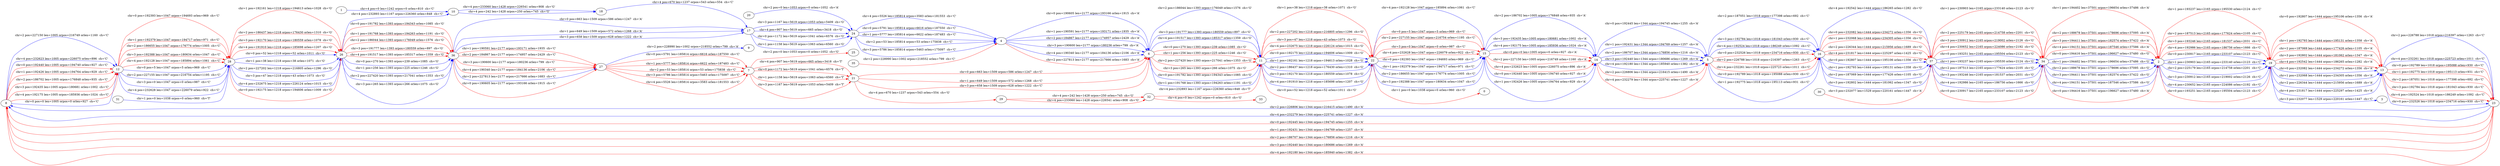 digraph G
{
rankdir=LR
8 -> 12 [color="blue", label="chr=0 pos=0 len=1005 orpos=0 orlen=927  ch='C'"];
12 -> 28 [color="blue", label="chr=0 pos=5 len=1047 orpos=5 orlen=969  ch='C'"];
28 -> 26 [color="blue", label="chr=0 pos=52 len=1218 orpos=52 orlen=1011  ch='G'"];
26 -> 36 [color="blue", label="chr=0 pos=270 len=1393 orpos=239 orlen=1085  ch='G'"];
36 -> 17 [color="blue", label="chr=0 pos=663 len=1509 orpos=586 orlen=1247  ch='A'"];
17 -> 24 [color="blue", label="chr=0 pos=1172 len=5619 orpos=1041 orlen=6576  ch='G'"];
24 -> 4 [color="blue", label="chr=0 pos=5791 len=185814 orpos=6616 orlen=187550  ch='C'"];
4 -> 6 [color="blue", label="chr=0 pos=190605 len=2177 orpos=193166 orlen=1915  ch='A'"];
6 -> 11 [color="blue", label="chr=0 pos=191782 len=1393 orpos=194343 orlen=1085  ch='G'"];
11 -> 22 [color="blue", label="chr=0 pos=192175 len=1218 orpos=194606 orlen=1009  ch='G'"];
22 -> 15 [color="blue", label="chr=0 pos=192393 len=1047 orpos=194693 orlen=969  ch='C'"];
15 -> 14 [color="blue", label="chr=0 pos=192440 len=1005 orpos=194740 orlen=927  ch='A'"];
14 -> 5 [color="blue", label="chr=0 pos=192445 len=1344 orpos=194745 orlen=1255  ch='A'"];
5 -> 16 [color="blue", label="chr=0 pos=192789 len=1018 orpos=195088 orlen=930  ch='C'"];
16 -> 37 [color="blue", label="chr=0 pos=192807 len=1444 orpos=195106 orlen=1356  ch='G'"];
37 -> 34 [color="blue", label="chr=0 pos=193251 len=2165 orpos=195504 orlen=2123  ch='G'"];
34 -> 2 [color="blue", label="chr=0 pos=194416 len=37501 orpos=196627 orlen=37480  ch='G'"];
2 -> 19 [color="blue", label="chr=0 pos=230917 len=2165 orpos=233107 orlen=2123  ch='C'"];
19 -> 13 [color="blue", label="chr=0 pos=232082 len=1444 orpos=234272 orlen=1356  ch='A'"];
13 -> 23 [color="blue", label="chr=0 pos=232526 len=1018 orpos=234716 orlen=930  ch='C'"];
31 -> 28 [color="blue", label="chr=1 pos=0 len=1038 orpos=0 orlen=960  ch='T'"];
28 -> 26 [color="blue", label="chr=1 pos=38 len=1218 orpos=38 orlen=1071  ch='G'"];
26 -> 36 [color="blue", label="chr=1 pos=256 len=1393 orpos=225 orlen=1246  ch='G'"];
36 -> 17 [color="blue", label="chr=1 pos=649 len=1509 orpos=572 orlen=1268  ch='A'"];
17 -> 24 [color="blue", label="chr=1 pos=1158 len=5619 orpos=1063 orlen=6560  ch='G'"];
24 -> 4 [color="blue", label="chr=1 pos=5777 len=185814 orpos=6622 orlen=187483  ch='C'"];
4 -> 6 [color="blue", label="chr=1 pos=190591 len=2177 orpos=193171 orlen=1935  ch='A'"];
6 -> 11 [color="blue", label="chr=1 pos=191768 len=1393 orpos=194263 orlen=1191  ch='G'"];
11 -> 22 [color="blue", label="chr=1 pos=192161 len=1218 orpos=194613 orlen=1028  ch='G'"];
22 -> 15 [color="blue", label="chr=1 pos=192379 len=1047 orpos=194717 orlen=971  ch='C'"];
15 -> 14 [color="blue", label="chr=1 pos=192426 len=1005 orpos=194764 orlen=929  ch='A'"];
14 -> 5 [color="blue", label="chr=1 pos=192431 len=1344 orpos=194769 orlen=1257  ch='A'"];
5 -> 16 [color="blue", label="chr=1 pos=192775 len=1018 orpos=195113 orlen=931  ch='C'"];
16 -> 37 [color="blue", label="chr=1 pos=192793 len=1444 orpos=195131 orlen=1358  ch='G'"];
37 -> 34 [color="blue", label="chr=1 pos=193237 len=2165 orpos=195530 orlen=2124  ch='G'"];
34 -> 2 [color="blue", label="chr=1 pos=194402 len=37501 orpos=196654 orlen=37486  ch='G'"];
2 -> 19 [color="blue", label="chr=1 pos=230903 len=2165 orpos=233140 orlen=2123  ch='C'"];
19 -> 13 [color="blue", label="chr=1 pos=232068 len=1444 orpos=234305 orlen=1356  ch='A'"];
20 -> 24 [color="blue", label="chr=2 pos=0 len=1053 orpos=0 orlen=1052  ch='A'"];
24 -> 4 [color="blue", label="chr=2 pos=53 len=185814 orpos=53 orlen=175838  ch='C'"];
4 -> 6 [color="blue", label="chr=2 pos=184867 len=2177 orpos=174957 orlen=2429  ch='A'"];
6 -> 11 [color="blue", label="chr=2 pos=186044 len=1393 orpos=176049 orlen=1576  ch='G'"];
11 -> 22 [color="blue", label="chr=2 pos=186437 len=1218 orpos=176430 orlen=1310  ch='G'"];
22 -> 15 [color="blue", label="chr=2 pos=186655 len=1047 orpos=176774 orlen=1005  ch='C'"];
15 -> 14 [color="blue", label="chr=2 pos=186702 len=1005 orpos=176848 orlen=935  ch='A'"];
14 -> 5 [color="blue", label="chr=2 pos=186707 len=1344 orpos=176856 orlen=1216  ch='A'"];
5 -> 16 [color="blue", label="chr=2 pos=187051 len=1018 orpos=177398 orlen=692  ch='C'"];
16 -> 37 [color="blue", label="chr=2 pos=187069 len=1444 orpos=177426 orlen=1105  ch='G'"];
37 -> 34 [color="blue", label="chr=2 pos=187513 len=2165 orpos=177624 orlen=2105  ch='G'"];
34 -> 2 [color="blue", label="chr=2 pos=188678 len=37501 orpos=178696 orlen=37095  ch='G'"];
2 -> 19 [color="blue", label="chr=2 pos=225179 len=2165 orpos=214758 orlen=2201  ch='C'"];
19 -> 13 [color="blue", label="chr=2 pos=226344 len=1444 orpos=215956 orlen=1689  ch='A'"];
13 -> 23 [color="blue", label="chr=2 pos=226788 len=1018 orpos=216397 orlen=1263  ch='C'"];
23 -> 8 [color="blue", label="chr=2 pos=226806 len=1344 orpos=216415 orlen=1490  ch='A'"];
8 -> 12 [color="blue", label="chr=2 pos=227150 len=1005 orpos=216749 orlen=1160  ch='C'"];
12 -> 28 [color="blue", label="chr=2 pos=227155 len=1047 orpos=216754 orlen=1195  ch='C'"];
28 -> 26 [color="blue", label="chr=2 pos=227202 len=1218 orpos=216805 orlen=1296  ch='G'"];
26 -> 36 [color="blue", label="chr=2 pos=227420 len=1393 orpos=217041 orlen=1353  ch='G'"];
36 -> 27 [color="blue", label="chr=2 pos=227813 len=2177 orpos=217666 orlen=1683  ch='C'"];
27 -> 9 [color="blue", label="chr=2 pos=228990 len=1002 orpos=218552 orlen=799  ch='A'"];
12 -> 28 [color="blue", label="chr=3 pos=0 len=1047 orpos=0 orlen=987  ch='C'"];
28 -> 26 [color="blue", label="chr=3 pos=47 len=1218 orpos=43 orlen=1073  ch='G'"];
26 -> 36 [color="blue", label="chr=3 pos=265 len=1393 orpos=266 orlen=1075  ch='G'"];
36 -> 17 [color="blue", label="chr=3 pos=658 len=1509 orpos=628 orlen=1222  ch='A'"];
17 -> 24 [color="blue", label="chr=3 pos=1167 len=5619 orpos=1053 orlen=5409  ch='G'"];
24 -> 4 [color="blue", label="chr=3 pos=5786 len=185814 orpos=5463 orlen=175097  ch='C'"];
4 -> 6 [color="blue", label="chr=3 pos=190600 len=2177 orpos=180236 orlen=799  ch='A'"];
6 -> 11 [color="blue", label="chr=3 pos=191777 len=1393 orpos=180559 orlen=897  ch='G'"];
11 -> 22 [color="blue", label="chr=3 pos=192170 len=1218 orpos=180559 orlen=1078  ch='G'"];
22 -> 15 [color="blue", label="chr=3 pos=192388 len=1047 orpos=180634 orlen=1047  ch='C'"];
15 -> 14 [color="blue", label="chr=3 pos=192435 len=1005 orpos=180681 orlen=1002  ch='A'"];
14 -> 5 [color="blue", label="chr=3 pos=192440 len=1344 orpos=180686 orlen=1269  ch='A'"];
5 -> 16 [color="blue", label="chr=3 pos=192784 len=1018 orpos=181043 orlen=930  ch='C'"];
16 -> 37 [color="blue", label="chr=3 pos=192802 len=1444 orpos=181062 orlen=1347  ch='G'"];
37 -> 34 [color="blue", label="chr=3 pos=193246 len=2165 orpos=181537 orlen=2031  ch='G'"];
34 -> 2 [color="blue", label="chr=3 pos=194411 len=37501 orpos=182574 orlen=37422  ch='G'"];
2 -> 19 [color="blue", label="chr=3 pos=230912 len=2165 orpos=219002 orlen=2126  ch='C'"];
19 -> 3 [color="blue", label="chr=3 pos=232077 len=1529 orpos=220161 orlen=1447  ch='C'"];
1 -> 10 [color="blue", label="chr=4 pos=0 len=1242 orpos=0 orlen=810  ch='C'"];
10 -> 18 [color="blue", label="chr=4 pos=242 len=1428 orpos=250 orlen=745  ch='G'"];
18 -> 17 [color="blue", label="chr=4 pos=670 len=1237 orpos=543 orlen=554  ch='C'"];
17 -> 24 [color="blue", label="chr=4 pos=907 len=5619 orpos=665 orlen=3418  ch='G'"];
24 -> 4 [color="blue", label="chr=4 pos=5526 len=185814 orpos=3583 orlen=181553  ch='C'"];
4 -> 6 [color="blue", label="chr=4 pos=190340 len=2177 orpos=184136 orlen=2106  ch='A'"];
6 -> 11 [color="blue", label="chr=4 pos=191517 len=1393 orpos=185317 orlen=1359  ch='G'"];
11 -> 22 [color="blue", label="chr=4 pos=191910 len=1218 orpos=185698 orlen=1207  ch='G'"];
22 -> 15 [color="blue", label="chr=4 pos=192128 len=1047 orpos=185894 orlen=1061  ch='C'"];
15 -> 14 [color="blue", label="chr=4 pos=192175 len=1005 orpos=185936 orlen=1024  ch='A'"];
14 -> 5 [color="blue", label="chr=4 pos=192180 len=1344 orpos=185940 orlen=1382  ch='A'"];
5 -> 16 [color="blue", label="chr=4 pos=192524 len=1018 orpos=186249 orlen=1092  ch='C'"];
16 -> 37 [color="blue", label="chr=4 pos=192542 len=1444 orpos=186265 orlen=1282  ch='G'"];
37 -> 34 [color="blue", label="chr=4 pos=192986 len=2165 orpos=186756 orlen=1666  ch='G'"];
34 -> 2 [color="blue", label="chr=4 pos=194151 len=37501 orpos=187546 orlen=37586  ch='G'"];
2 -> 19 [color="blue", label="chr=4 pos=230652 len=2165 orpos=224086 orlen=2192  ch='C'"];
19 -> 13 [color="blue", label="chr=4 pos=231817 len=1444 orpos=225297 orlen=1425  ch='A'"];
13 -> 23 [color="blue", label="chr=4 pos=232261 len=1018 orpos=225723 orlen=1011  ch='C'"];
23 -> 8 [color="blue", label="chr=4 pos=232279 len=1344 orpos=225741 orlen=1227  ch='A'"];
8 -> 12 [color="blue", label="chr=4 pos=232623 len=1005 orpos=226075 orlen=896  ch='C'"];
12 -> 28 [color="blue", label="chr=4 pos=232628 len=1047 orpos=226079 orlen=922  ch='C'"];
28 -> 26 [color="blue", label="chr=4 pos=232675 len=1218 orpos=226124 orlen=1015  ch='G'"];
26 -> 10 [color="blue", label="chr=4 pos=232893 len=1167 orpos=226360 orlen=848  ch='C'"];
10 -> 18 [color="blue", label="chr=4 pos=233060 len=1428 orpos=226541 orlen=908  ch='G'"];
5 -> 16 [color="red", label="chr=0 pos=232526 len=1018 orpos=234716 orlen=930  ch='C'"];
16 -> 37 [color="red", label="chr=0 pos=232082 len=1444 orpos=234272 orlen=1356  ch='G'"];
37 -> 34 [color="red", label="chr=0 pos=230917 len=2165 orpos=233107 orlen=2123  ch='G'"];
34 -> 2 [color="red", label="chr=0 pos=194416 len=37501 orpos=196627 orlen=37480  ch='A'"];
2 -> 19 [color="red", label="chr=0 pos=193251 len=2165 orpos=195504 orlen=2123  ch='C'"];
19 -> 13 [color="red", label="chr=0 pos=192807 len=1444 orpos=195106 orlen=1356  ch='A'"];
13 -> 23 [color="red", label="chr=0 pos=192789 len=1018 orpos=195088 orlen=930  ch='C'"];
23 -> 8 [color="red", label="chr=0 pos=192445 len=1344 orpos=194745 orlen=1255  ch='A'"];
8 -> 12 [color="red", label="chr=0 pos=192440 len=1005 orpos=194740 orlen=927  ch='C'"];
12 -> 28 [color="red", label="chr=0 pos=192393 len=1047 orpos=194693 orlen=969  ch='C'"];
28 -> 26 [color="red", label="chr=0 pos=192175 len=1218 orpos=194606 orlen=1009  ch='G'"];
26 -> 36 [color="red", label="chr=0 pos=191782 len=1393 orpos=194343 orlen=1085  ch='G'"];
36 -> 27 [color="red", label="chr=0 pos=190605 len=2177 orpos=193166 orlen=1915  ch='C'"];
27 -> 7 [color="red", label="chr=0 pos=5791 len=185814 orpos=6616 orlen=187550  ch='C'"];
7 -> 21 [color="red", label="chr=0 pos=1172 len=5619 orpos=1041 orlen=6576  ch='T'"];
21 -> 6 [color="red", label="chr=0 pos=663 len=1509 orpos=586 orlen=1247  ch='C'"];
6 -> 11 [color="red", label="chr=0 pos=270 len=1393 orpos=239 orlen=1085  ch='G'"];
11 -> 22 [color="red", label="chr=0 pos=52 len=1218 orpos=52 orlen=1011  ch='G'"];
22 -> 15 [color="red", label="chr=0 pos=5 len=1047 orpos=5 orlen=969  ch='C'"];
15 -> 14 [color="red", label="chr=0 pos=0 len=1005 orpos=0 orlen=927  ch='A'"];
16 -> 37 [color="red", label="chr=1 pos=232068 len=1444 orpos=234305 orlen=1356  ch='G'"];
37 -> 34 [color="red", label="chr=1 pos=230903 len=2165 orpos=233140 orlen=2123  ch='G'"];
34 -> 2 [color="red", label="chr=1 pos=194402 len=37501 orpos=196654 orlen=37486  ch='A'"];
2 -> 19 [color="red", label="chr=1 pos=193237 len=2165 orpos=195530 orlen=2124  ch='C'"];
19 -> 13 [color="red", label="chr=1 pos=192793 len=1444 orpos=195131 orlen=1358  ch='A'"];
13 -> 23 [color="red", label="chr=1 pos=192775 len=1018 orpos=195113 orlen=931  ch='C'"];
23 -> 8 [color="red", label="chr=1 pos=192431 len=1344 orpos=194769 orlen=1257  ch='A'"];
8 -> 12 [color="red", label="chr=1 pos=192426 len=1005 orpos=194764 orlen=929  ch='C'"];
12 -> 28 [color="red", label="chr=1 pos=192379 len=1047 orpos=194717 orlen=971  ch='C'"];
28 -> 26 [color="red", label="chr=1 pos=192161 len=1218 orpos=194613 orlen=1028  ch='G'"];
26 -> 36 [color="red", label="chr=1 pos=191768 len=1393 orpos=194263 orlen=1191  ch='G'"];
36 -> 27 [color="red", label="chr=1 pos=190591 len=2177 orpos=193171 orlen=1935  ch='C'"];
27 -> 7 [color="red", label="chr=1 pos=5777 len=185814 orpos=6622 orlen=187483  ch='C'"];
7 -> 21 [color="red", label="chr=1 pos=1158 len=5619 orpos=1063 orlen=6560  ch='T'"];
21 -> 6 [color="red", label="chr=1 pos=649 len=1509 orpos=572 orlen=1268  ch='C'"];
6 -> 11 [color="red", label="chr=1 pos=256 len=1393 orpos=225 orlen=1246  ch='G'"];
11 -> 22 [color="red", label="chr=1 pos=38 len=1218 orpos=38 orlen=1071  ch='G'"];
22 -> 0 [color="red", label="chr=1 pos=0 len=1038 orpos=0 orlen=960  ch='G'"];
35 -> 4 [color="red", label="chr=2 pos=228990 len=1002 orpos=218552 orlen=799  ch='C'"];
4 -> 6 [color="red", label="chr=2 pos=227813 len=2177 orpos=217666 orlen=1683  ch='A'"];
6 -> 11 [color="red", label="chr=2 pos=227420 len=1393 orpos=217041 orlen=1353  ch='G'"];
11 -> 22 [color="red", label="chr=2 pos=227202 len=1218 orpos=216805 orlen=1296  ch='G'"];
22 -> 15 [color="red", label="chr=2 pos=227155 len=1047 orpos=216754 orlen=1195  ch='C'"];
15 -> 14 [color="red", label="chr=2 pos=227150 len=1005 orpos=216749 orlen=1160  ch='A'"];
14 -> 5 [color="red", label="chr=2 pos=226806 len=1344 orpos=216415 orlen=1490  ch='A'"];
5 -> 16 [color="red", label="chr=2 pos=226788 len=1018 orpos=216397 orlen=1263  ch='C'"];
16 -> 37 [color="red", label="chr=2 pos=226344 len=1444 orpos=215956 orlen=1689  ch='G'"];
37 -> 34 [color="red", label="chr=2 pos=225179 len=2165 orpos=214758 orlen=2201  ch='G'"];
34 -> 2 [color="red", label="chr=2 pos=188678 len=37501 orpos=178696 orlen=37095  ch='A'"];
2 -> 19 [color="red", label="chr=2 pos=187513 len=2165 orpos=177624 orlen=2105  ch='C'"];
19 -> 13 [color="red", label="chr=2 pos=187069 len=1444 orpos=177426 orlen=1105  ch='A'"];
13 -> 23 [color="red", label="chr=2 pos=187051 len=1018 orpos=177398 orlen=692  ch='C'"];
23 -> 8 [color="red", label="chr=2 pos=186707 len=1344 orpos=176856 orlen=1216  ch='A'"];
8 -> 12 [color="red", label="chr=2 pos=186702 len=1005 orpos=176848 orlen=935  ch='C'"];
12 -> 28 [color="red", label="chr=2 pos=186655 len=1047 orpos=176774 orlen=1005  ch='C'"];
28 -> 26 [color="red", label="chr=2 pos=186437 len=1218 orpos=176430 orlen=1310  ch='G'"];
26 -> 36 [color="red", label="chr=2 pos=186044 len=1393 orpos=176049 orlen=1576  ch='G'"];
36 -> 27 [color="red", label="chr=2 pos=184867 len=2177 orpos=174957 orlen=2429  ch='C'"];
27 -> 7 [color="red", label="chr=2 pos=53 len=185814 orpos=53 orlen=175838  ch='C'"];
7 -> 25 [color="red", label="chr=2 pos=0 len=1053 orpos=0 orlen=1052  ch='G'"];
30 -> 37 [color="red", label="chr=3 pos=232077 len=1529 orpos=220161 orlen=1447  ch='A'"];
37 -> 34 [color="red", label="chr=3 pos=230912 len=2165 orpos=219002 orlen=2126  ch='G'"];
34 -> 2 [color="red", label="chr=3 pos=194411 len=37501 orpos=182574 orlen=37422  ch='A'"];
2 -> 19 [color="red", label="chr=3 pos=193246 len=2165 orpos=181537 orlen=2031  ch='C'"];
19 -> 13 [color="red", label="chr=3 pos=192802 len=1444 orpos=181062 orlen=1347  ch='A'"];
13 -> 23 [color="red", label="chr=3 pos=192784 len=1018 orpos=181043 orlen=930  ch='C'"];
23 -> 8 [color="red", label="chr=3 pos=192440 len=1344 orpos=180686 orlen=1269  ch='A'"];
8 -> 12 [color="red", label="chr=3 pos=192435 len=1005 orpos=180681 orlen=1002  ch='C'"];
12 -> 28 [color="red", label="chr=3 pos=192388 len=1047 orpos=180634 orlen=1047  ch='C'"];
28 -> 26 [color="red", label="chr=3 pos=192170 len=1218 orpos=180559 orlen=1078  ch='G'"];
26 -> 36 [color="red", label="chr=3 pos=191777 len=1393 orpos=180559 orlen=897  ch='G'"];
36 -> 27 [color="red", label="chr=3 pos=190600 len=2177 orpos=180236 orlen=799  ch='C'"];
27 -> 7 [color="red", label="chr=3 pos=5786 len=185814 orpos=5463 orlen=175097  ch='C'"];
7 -> 21 [color="red", label="chr=3 pos=1167 len=5619 orpos=1053 orlen=5409  ch='T'"];
21 -> 6 [color="red", label="chr=3 pos=658 len=1509 orpos=628 orlen=1222  ch='C'"];
6 -> 11 [color="red", label="chr=3 pos=265 len=1393 orpos=266 orlen=1075  ch='G'"];
11 -> 22 [color="red", label="chr=3 pos=47 len=1218 orpos=43 orlen=1073  ch='G'"];
22 -> 15 [color="red", label="chr=3 pos=0 len=1047 orpos=0 orlen=987  ch='C'"];
29 -> 32 [color="red", label="chr=4 pos=233060 len=1428 orpos=226541 orlen=908  ch='G'"];
32 -> 11 [color="red", label="chr=4 pos=232893 len=1167 orpos=226360 orlen=848  ch='T'"];
11 -> 22 [color="red", label="chr=4 pos=232675 len=1218 orpos=226124 orlen=1015  ch='G'"];
22 -> 15 [color="red", label="chr=4 pos=232628 len=1047 orpos=226079 orlen=922  ch='C'"];
15 -> 14 [color="red", label="chr=4 pos=232623 len=1005 orpos=226075 orlen=896  ch='A'"];
14 -> 5 [color="red", label="chr=4 pos=232279 len=1344 orpos=225741 orlen=1227  ch='A'"];
5 -> 16 [color="red", label="chr=4 pos=232261 len=1018 orpos=225723 orlen=1011  ch='C'"];
16 -> 37 [color="red", label="chr=4 pos=231817 len=1444 orpos=225297 orlen=1425  ch='G'"];
37 -> 34 [color="red", label="chr=4 pos=230652 len=2165 orpos=224086 orlen=2192  ch='G'"];
34 -> 2 [color="red", label="chr=4 pos=194151 len=37501 orpos=187546 orlen=37586  ch='A'"];
2 -> 19 [color="red", label="chr=4 pos=192986 len=2165 orpos=186756 orlen=1666  ch='C'"];
19 -> 13 [color="red", label="chr=4 pos=192542 len=1444 orpos=186265 orlen=1282  ch='A'"];
13 -> 23 [color="red", label="chr=4 pos=192524 len=1018 orpos=186249 orlen=1092  ch='C'"];
23 -> 8 [color="red", label="chr=4 pos=192180 len=1344 orpos=185940 orlen=1382  ch='A'"];
8 -> 12 [color="red", label="chr=4 pos=192175 len=1005 orpos=185936 orlen=1024  ch='C'"];
12 -> 28 [color="red", label="chr=4 pos=192128 len=1047 orpos=185894 orlen=1061  ch='C'"];
28 -> 26 [color="red", label="chr=4 pos=191910 len=1218 orpos=185698 orlen=1207  ch='G'"];
26 -> 36 [color="red", label="chr=4 pos=191517 len=1393 orpos=185317 orlen=1359  ch='G'"];
36 -> 27 [color="red", label="chr=4 pos=190340 len=2177 orpos=184136 orlen=2106  ch='C'"];
27 -> 7 [color="red", label="chr=4 pos=5526 len=185814 orpos=3583 orlen=181553  ch='C'"];
7 -> 21 [color="red", label="chr=4 pos=907 len=5619 orpos=665 orlen=3418  ch='T'"];
21 -> 29 [color="red", label="chr=4 pos=670 len=1237 orpos=543 orlen=554  ch='G'"];
29 -> 32 [color="red", label="chr=4 pos=242 len=1428 orpos=250 orlen=745  ch='G'"];
32 -> 33 [color="red", label="chr=4 pos=0 len=1242 orpos=0 orlen=810  ch='G'"];
}
